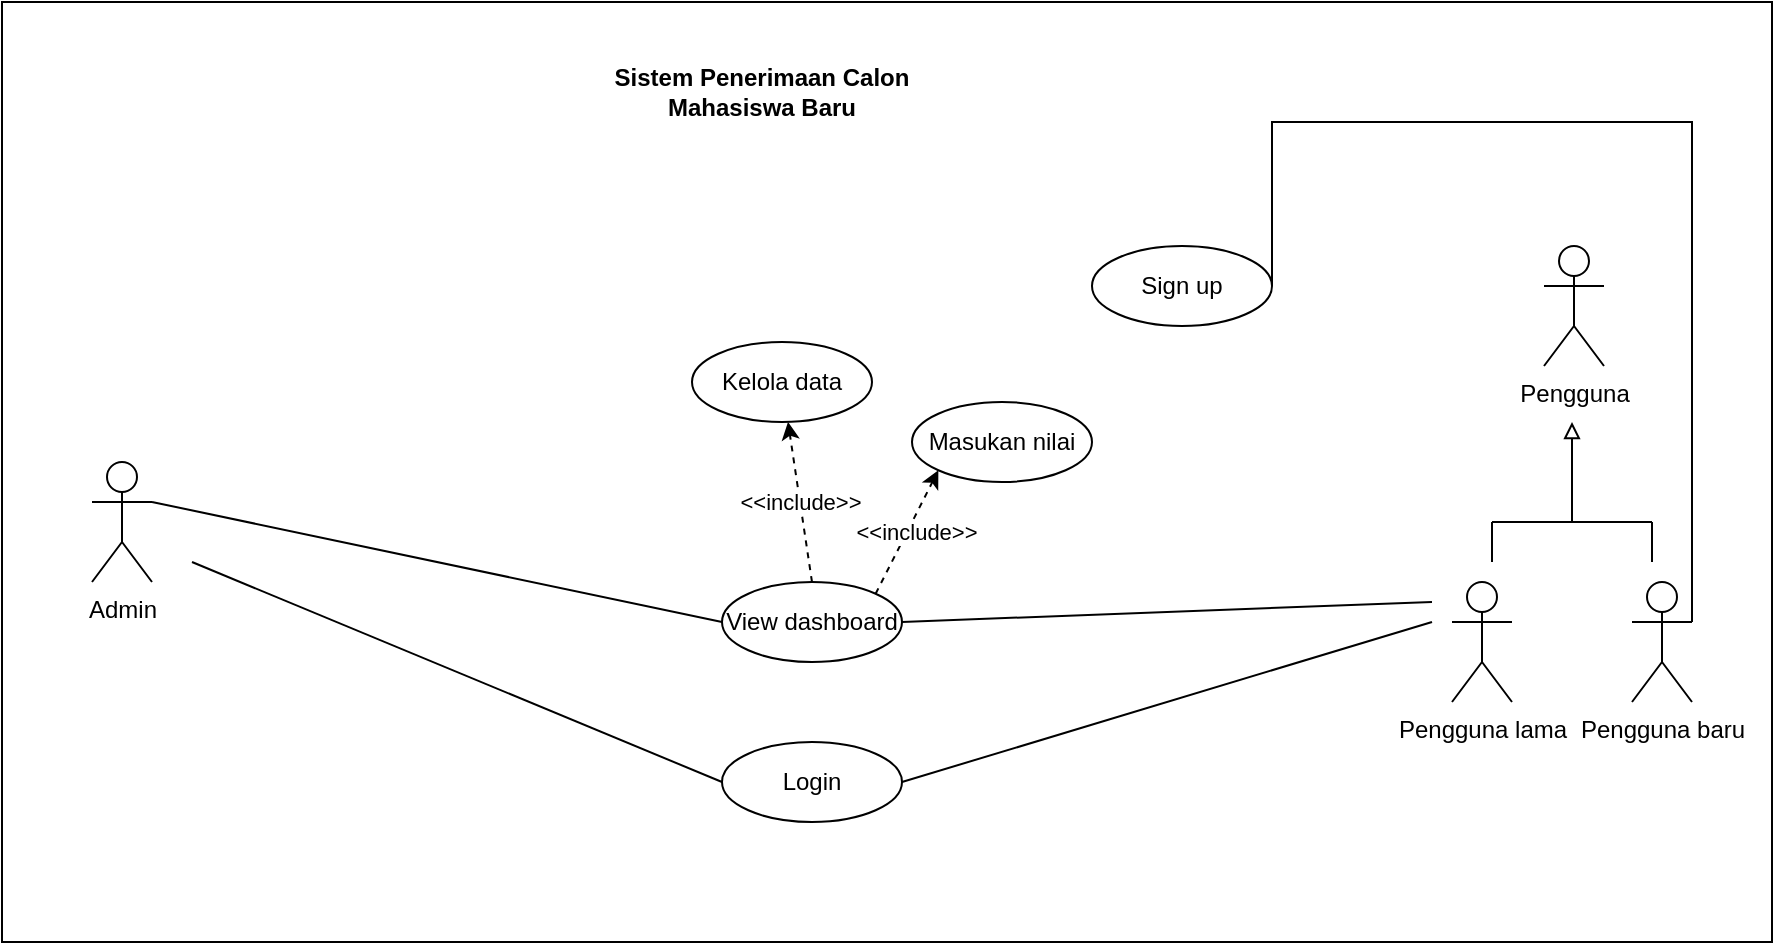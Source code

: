 <mxfile version="21.0.8" type="device"><diagram id="DymWoa69Cfe6yRfZzid2" name="Page-1"><mxGraphModel dx="1900" dy="541" grid="1" gridSize="10" guides="1" tooltips="1" connect="1" arrows="1" fold="1" page="1" pageScale="1" pageWidth="850" pageHeight="1100" math="0" shadow="0"><root><mxCell id="0"/><mxCell id="1" parent="0"/><mxCell id="U7h6ODjcW3-MOae1THqr-1" value="Admin" style="shape=umlActor;verticalLabelPosition=bottom;verticalAlign=top;html=1;outlineConnect=0;" parent="1" vertex="1"><mxGeometry y="250" width="30" height="60" as="geometry"/></mxCell><mxCell id="U7h6ODjcW3-MOae1THqr-2" value="Pengguna" style="shape=umlActor;verticalLabelPosition=bottom;verticalAlign=top;html=1;outlineConnect=0;" parent="1" vertex="1"><mxGeometry x="726" y="142" width="30" height="60" as="geometry"/></mxCell><mxCell id="U7h6ODjcW3-MOae1THqr-6" value="Kelola data" style="ellipse;whiteSpace=wrap;html=1;" parent="1" vertex="1"><mxGeometry x="300" y="190" width="90" height="40" as="geometry"/></mxCell><mxCell id="U7h6ODjcW3-MOae1THqr-10" value="Pengguna lama" style="shape=umlActor;verticalLabelPosition=bottom;verticalAlign=top;html=1;outlineConnect=0;" parent="1" vertex="1"><mxGeometry x="680" y="310" width="30" height="60" as="geometry"/></mxCell><mxCell id="U7h6ODjcW3-MOae1THqr-13" value="Pengguna baru" style="shape=umlActor;verticalLabelPosition=bottom;verticalAlign=top;html=1;outlineConnect=0;" parent="1" vertex="1"><mxGeometry x="770" y="310" width="30" height="60" as="geometry"/></mxCell><mxCell id="U7h6ODjcW3-MOae1THqr-17" value="View dashboard" style="ellipse;whiteSpace=wrap;html=1;" parent="1" vertex="1"><mxGeometry x="315" y="310" width="90" height="40" as="geometry"/></mxCell><mxCell id="U7h6ODjcW3-MOae1THqr-20" value="" style="endArrow=none;html=1;rounded=0;exitX=1;exitY=0.333;exitDx=0;exitDy=0;exitPerimeter=0;entryX=0;entryY=0.5;entryDx=0;entryDy=0;" parent="1" source="U7h6ODjcW3-MOae1THqr-1" target="U7h6ODjcW3-MOae1THqr-17" edge="1"><mxGeometry width="50" height="50" relative="1" as="geometry"><mxPoint x="190" y="440" as="sourcePoint"/><mxPoint x="240" y="390" as="targetPoint"/></mxGeometry></mxCell><mxCell id="U7h6ODjcW3-MOae1THqr-22" value="" style="endArrow=classic;html=1;rounded=0;exitX=0.5;exitY=0;exitDx=0;exitDy=0;dashed=1;" parent="1" source="U7h6ODjcW3-MOae1THqr-17" target="U7h6ODjcW3-MOae1THqr-6" edge="1"><mxGeometry width="50" height="50" relative="1" as="geometry"><mxPoint x="250" y="410" as="sourcePoint"/><mxPoint x="300" y="360" as="targetPoint"/></mxGeometry></mxCell><mxCell id="U7h6ODjcW3-MOae1THqr-23" value="&amp;lt;&amp;lt;include&amp;gt;&amp;gt;" style="edgeLabel;html=1;align=center;verticalAlign=middle;resizable=0;points=[];" parent="U7h6ODjcW3-MOae1THqr-22" vertex="1" connectable="0"><mxGeometry x="0.207" y="3" relative="1" as="geometry"><mxPoint x="4" y="8" as="offset"/></mxGeometry></mxCell><mxCell id="U7h6ODjcW3-MOae1THqr-27" value="" style="endArrow=none;html=1;rounded=0;" parent="1" edge="1"><mxGeometry width="50" height="50" relative="1" as="geometry"><mxPoint x="700" y="300" as="sourcePoint"/><mxPoint x="700" y="280" as="targetPoint"/></mxGeometry></mxCell><mxCell id="U7h6ODjcW3-MOae1THqr-28" value="" style="endArrow=none;html=1;rounded=0;" parent="1" edge="1"><mxGeometry width="50" height="50" relative="1" as="geometry"><mxPoint x="780" y="280" as="sourcePoint"/><mxPoint x="700" y="280" as="targetPoint"/></mxGeometry></mxCell><mxCell id="U7h6ODjcW3-MOae1THqr-30" value="" style="endArrow=none;html=1;rounded=0;" parent="1" edge="1"><mxGeometry width="50" height="50" relative="1" as="geometry"><mxPoint x="780" y="300" as="sourcePoint"/><mxPoint x="780" y="280" as="targetPoint"/></mxGeometry></mxCell><mxCell id="U7h6ODjcW3-MOae1THqr-31" value="" style="endArrow=block;html=1;rounded=0;endFill=0;" parent="1" edge="1"><mxGeometry width="50" height="50" relative="1" as="geometry"><mxPoint x="740" y="280" as="sourcePoint"/><mxPoint x="740" y="230" as="targetPoint"/></mxGeometry></mxCell><mxCell id="U7h6ODjcW3-MOae1THqr-34" value="Sign up" style="ellipse;whiteSpace=wrap;html=1;" parent="1" vertex="1"><mxGeometry x="500" y="142" width="90" height="40" as="geometry"/></mxCell><mxCell id="U7h6ODjcW3-MOae1THqr-35" value="" style="endArrow=none;html=1;rounded=0;entryX=1;entryY=0.333;entryDx=0;entryDy=0;entryPerimeter=0;exitX=1;exitY=0.5;exitDx=0;exitDy=0;" parent="1" source="U7h6ODjcW3-MOae1THqr-34" target="U7h6ODjcW3-MOae1THqr-13" edge="1"><mxGeometry width="50" height="50" relative="1" as="geometry"><mxPoint x="690" y="510" as="sourcePoint"/><mxPoint x="740" y="460" as="targetPoint"/><Array as="points"><mxPoint x="590" y="80"/><mxPoint x="800" y="80"/></Array></mxGeometry></mxCell><mxCell id="U7h6ODjcW3-MOae1THqr-36" value="Login" style="ellipse;whiteSpace=wrap;html=1;" parent="1" vertex="1"><mxGeometry x="315" y="390" width="90" height="40" as="geometry"/></mxCell><mxCell id="U7h6ODjcW3-MOae1THqr-37" value="" style="endArrow=none;html=1;rounded=0;exitX=1;exitY=0.5;exitDx=0;exitDy=0;" parent="1" source="U7h6ODjcW3-MOae1THqr-36" edge="1"><mxGeometry width="50" height="50" relative="1" as="geometry"><mxPoint x="520" y="470" as="sourcePoint"/><mxPoint x="670" y="330" as="targetPoint"/></mxGeometry></mxCell><mxCell id="U7h6ODjcW3-MOae1THqr-64" value="" style="endArrow=none;html=1;rounded=0;entryX=0;entryY=0.5;entryDx=0;entryDy=0;" parent="1" target="U7h6ODjcW3-MOae1THqr-36" edge="1"><mxGeometry width="50" height="50" relative="1" as="geometry"><mxPoint x="50" y="300" as="sourcePoint"/><mxPoint x="190" y="480" as="targetPoint"/></mxGeometry></mxCell><mxCell id="U7h6ODjcW3-MOae1THqr-74" value="&lt;b&gt;Sistem Penerimaan Calon Mahasiswa Baru&lt;/b&gt;" style="text;html=1;strokeColor=none;fillColor=none;align=center;verticalAlign=middle;whiteSpace=wrap;rounded=0;" parent="1" vertex="1"><mxGeometry x="235" y="50" width="200" height="30" as="geometry"/></mxCell><mxCell id="p2ASNLXtNUtzUH_VSEae-3" value="" style="endArrow=none;html=1;rounded=0;entryX=1;entryY=0.5;entryDx=0;entryDy=0;" parent="1" target="U7h6ODjcW3-MOae1THqr-17" edge="1"><mxGeometry width="50" height="50" relative="1" as="geometry"><mxPoint x="670" y="320" as="sourcePoint"/><mxPoint x="490" y="290" as="targetPoint"/></mxGeometry></mxCell><mxCell id="j46EEt4DWCx-mcP3kEIm-1" value="" style="endArrow=classic;html=1;rounded=0;exitX=1;exitY=0;exitDx=0;exitDy=0;dashed=1;entryX=0;entryY=1;entryDx=0;entryDy=0;" edge="1" parent="1" source="U7h6ODjcW3-MOae1THqr-17" target="j46EEt4DWCx-mcP3kEIm-3"><mxGeometry width="50" height="50" relative="1" as="geometry"><mxPoint x="370" y="320" as="sourcePoint"/><mxPoint x="440" y="240" as="targetPoint"/></mxGeometry></mxCell><mxCell id="j46EEt4DWCx-mcP3kEIm-2" value="&amp;lt;&amp;lt;include&amp;gt;&amp;gt;" style="edgeLabel;html=1;align=center;verticalAlign=middle;resizable=0;points=[];" vertex="1" connectable="0" parent="j46EEt4DWCx-mcP3kEIm-1"><mxGeometry x="0.207" y="3" relative="1" as="geometry"><mxPoint x="4" y="8" as="offset"/></mxGeometry></mxCell><mxCell id="j46EEt4DWCx-mcP3kEIm-3" value="Masukan nilai" style="ellipse;whiteSpace=wrap;html=1;" vertex="1" parent="1"><mxGeometry x="410" y="220" width="90" height="40" as="geometry"/></mxCell><mxCell id="j46EEt4DWCx-mcP3kEIm-4" value="" style="rounded=0;whiteSpace=wrap;html=1;fillColor=none;" vertex="1" parent="1"><mxGeometry x="-45" y="20" width="885" height="470" as="geometry"/></mxCell></root></mxGraphModel></diagram></mxfile>